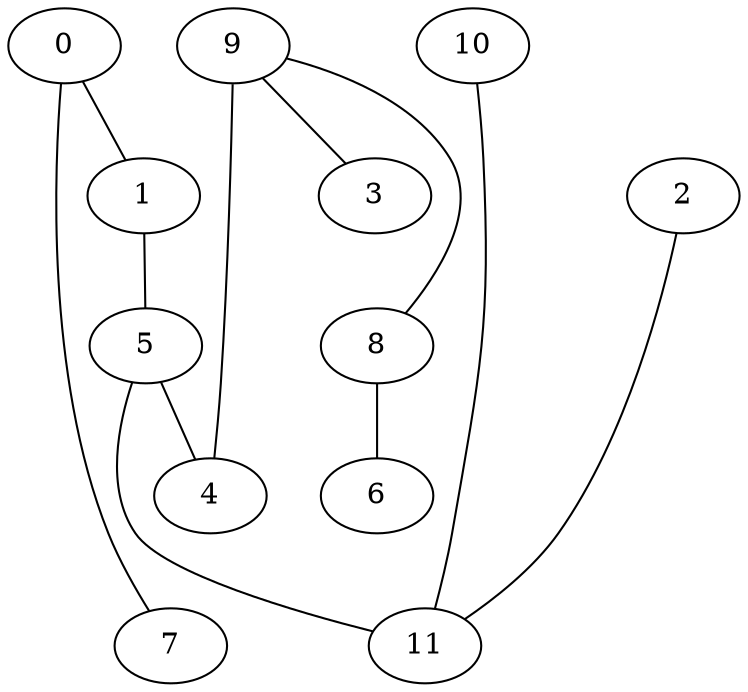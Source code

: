 strict graph {


	"1" [  weight=0 ];

	"1" -- "5" [  weight=0 ];

	"1" [  weight=0 ];

	"10" [  weight=0 ];

	"10" -- "11" [  weight=0 ];

	"7" [  weight=0 ];

	"7" [  weight=0 ];

	"5" [  weight=0 ];

	"5" -- "11" [  weight=0 ];

	"5" -- "4" [  weight=0 ];

	"5" -- "1" [  weight=0 ];

	"9" [  weight=0 ];

	"9" -- "4" [  weight=0 ];

	"9" -- "8" [  weight=0 ];

	"9" -- "3" [  weight=0 ];

	"4" [  weight=0 ];

	"4" -- "9" [  weight=0 ];

	"4" -- "5" [  weight=0 ];

	"8" [  weight=0 ];

	"8" -- "6" [  weight=0 ];

	"8" -- "9" [  weight=0 ];

	"0" [  weight=0 ];

	"0" -- "1" [  weight=0 ];

	"0" -- "7" [  weight=0 ];

	"2" [  weight=0 ];

	"2" -- "11" [  weight=0 ];

	"6" [  weight=0 ];

	"6" -- "8" [  weight=0 ];

	"3" [  weight=0 ];

	"3" -- "9" [  weight=0 ];

	"11" [  weight=0 ];

	"11" -- "2" [  weight=0 ];

	"11" -- "5" [  weight=0 ];

	"11" -- "10" [  weight=0 ];

}
